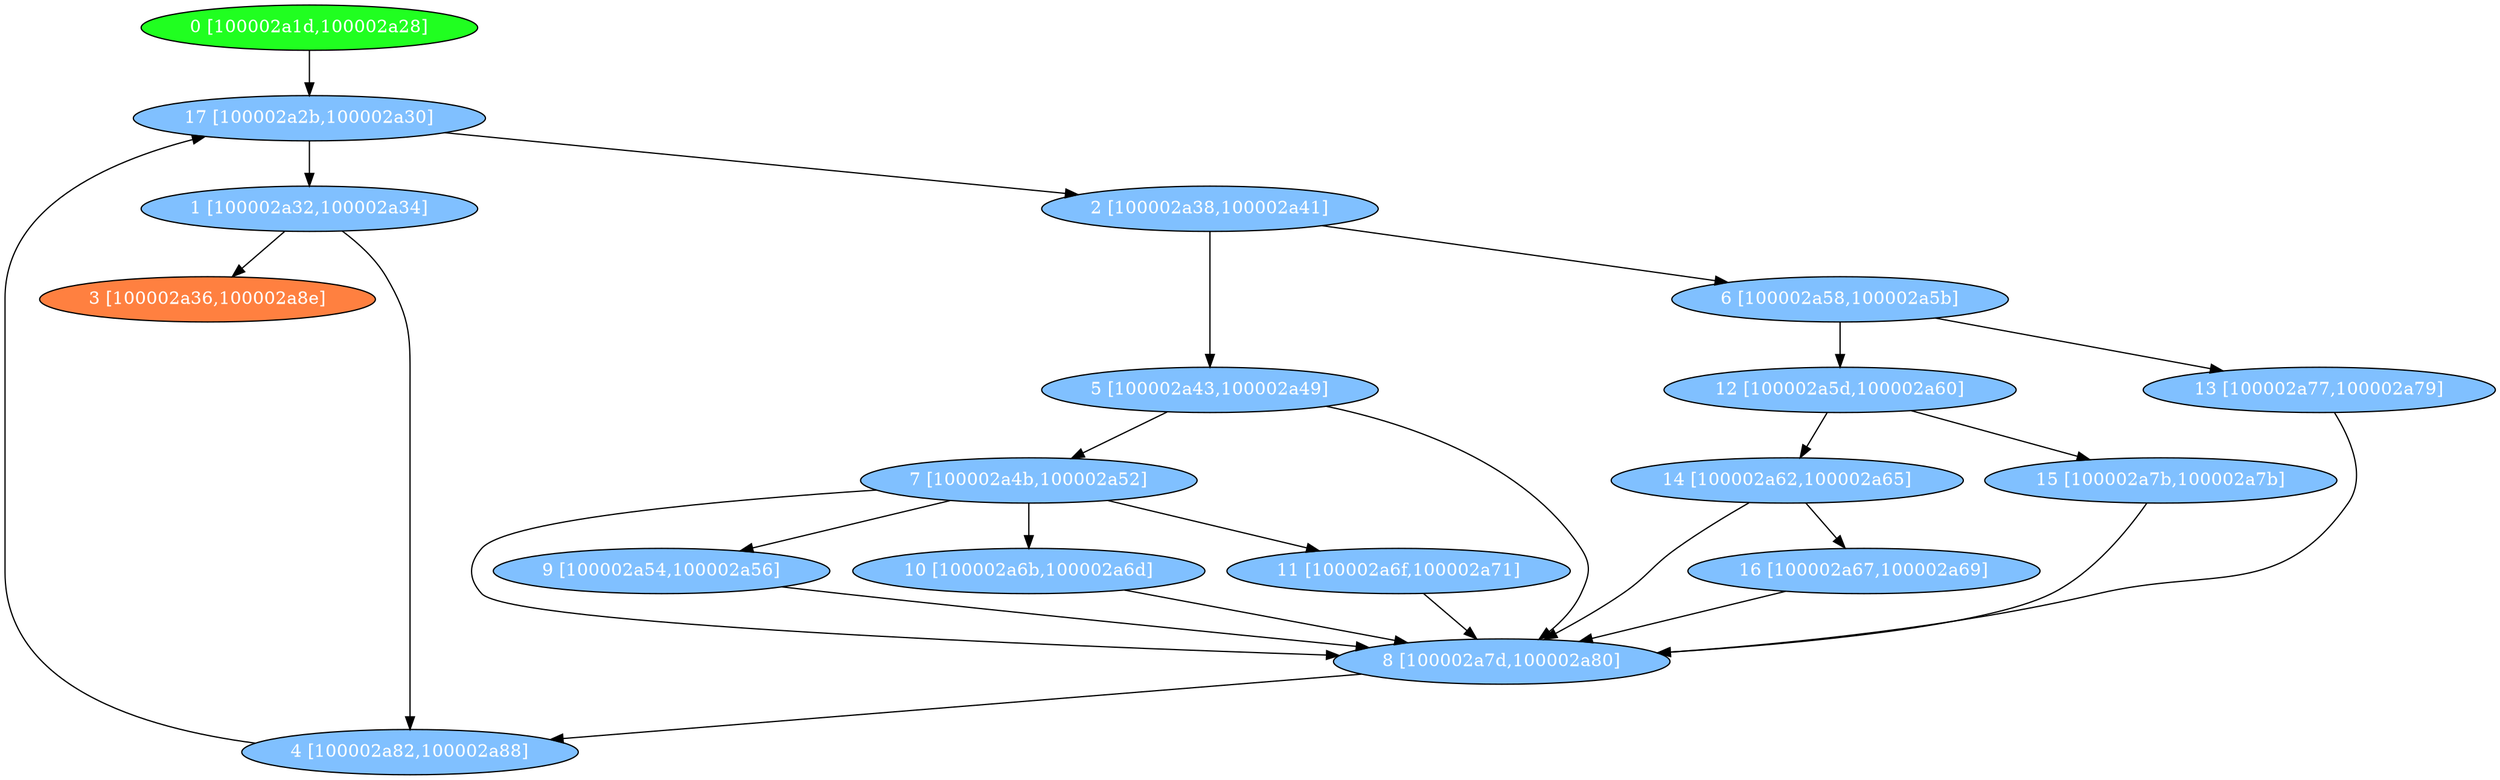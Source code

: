 diGraph hexdump{
	hexdump_0  [style=filled fillcolor="#20FF20" fontcolor="#ffffff" shape=oval label="0 [100002a1d,100002a28]"]
	hexdump_1  [style=filled fillcolor="#80C0FF" fontcolor="#ffffff" shape=oval label="1 [100002a32,100002a34]"]
	hexdump_2  [style=filled fillcolor="#80C0FF" fontcolor="#ffffff" shape=oval label="2 [100002a38,100002a41]"]
	hexdump_3  [style=filled fillcolor="#FF8040" fontcolor="#ffffff" shape=oval label="3 [100002a36,100002a8e]"]
	hexdump_4  [style=filled fillcolor="#80C0FF" fontcolor="#ffffff" shape=oval label="4 [100002a82,100002a88]"]
	hexdump_5  [style=filled fillcolor="#80C0FF" fontcolor="#ffffff" shape=oval label="5 [100002a43,100002a49]"]
	hexdump_6  [style=filled fillcolor="#80C0FF" fontcolor="#ffffff" shape=oval label="6 [100002a58,100002a5b]"]
	hexdump_7  [style=filled fillcolor="#80C0FF" fontcolor="#ffffff" shape=oval label="7 [100002a4b,100002a52]"]
	hexdump_8  [style=filled fillcolor="#80C0FF" fontcolor="#ffffff" shape=oval label="8 [100002a7d,100002a80]"]
	hexdump_9  [style=filled fillcolor="#80C0FF" fontcolor="#ffffff" shape=oval label="9 [100002a54,100002a56]"]
	hexdump_a  [style=filled fillcolor="#80C0FF" fontcolor="#ffffff" shape=oval label="10 [100002a6b,100002a6d]"]
	hexdump_b  [style=filled fillcolor="#80C0FF" fontcolor="#ffffff" shape=oval label="11 [100002a6f,100002a71]"]
	hexdump_c  [style=filled fillcolor="#80C0FF" fontcolor="#ffffff" shape=oval label="12 [100002a5d,100002a60]"]
	hexdump_d  [style=filled fillcolor="#80C0FF" fontcolor="#ffffff" shape=oval label="13 [100002a77,100002a79]"]
	hexdump_e  [style=filled fillcolor="#80C0FF" fontcolor="#ffffff" shape=oval label="14 [100002a62,100002a65]"]
	hexdump_f  [style=filled fillcolor="#80C0FF" fontcolor="#ffffff" shape=oval label="15 [100002a7b,100002a7b]"]
	hexdump_10  [style=filled fillcolor="#80C0FF" fontcolor="#ffffff" shape=oval label="16 [100002a67,100002a69]"]
	hexdump_11  [style=filled fillcolor="#80C0FF" fontcolor="#ffffff" shape=oval label="17 [100002a2b,100002a30]"]

	hexdump_0 -> hexdump_11
	hexdump_1 -> hexdump_3
	hexdump_1 -> hexdump_4
	hexdump_2 -> hexdump_5
	hexdump_2 -> hexdump_6
	hexdump_4 -> hexdump_11
	hexdump_5 -> hexdump_7
	hexdump_5 -> hexdump_8
	hexdump_6 -> hexdump_c
	hexdump_6 -> hexdump_d
	hexdump_7 -> hexdump_8
	hexdump_7 -> hexdump_9
	hexdump_7 -> hexdump_a
	hexdump_7 -> hexdump_b
	hexdump_8 -> hexdump_4
	hexdump_9 -> hexdump_8
	hexdump_a -> hexdump_8
	hexdump_b -> hexdump_8
	hexdump_c -> hexdump_e
	hexdump_c -> hexdump_f
	hexdump_d -> hexdump_8
	hexdump_e -> hexdump_8
	hexdump_e -> hexdump_10
	hexdump_f -> hexdump_8
	hexdump_10 -> hexdump_8
	hexdump_11 -> hexdump_1
	hexdump_11 -> hexdump_2
}